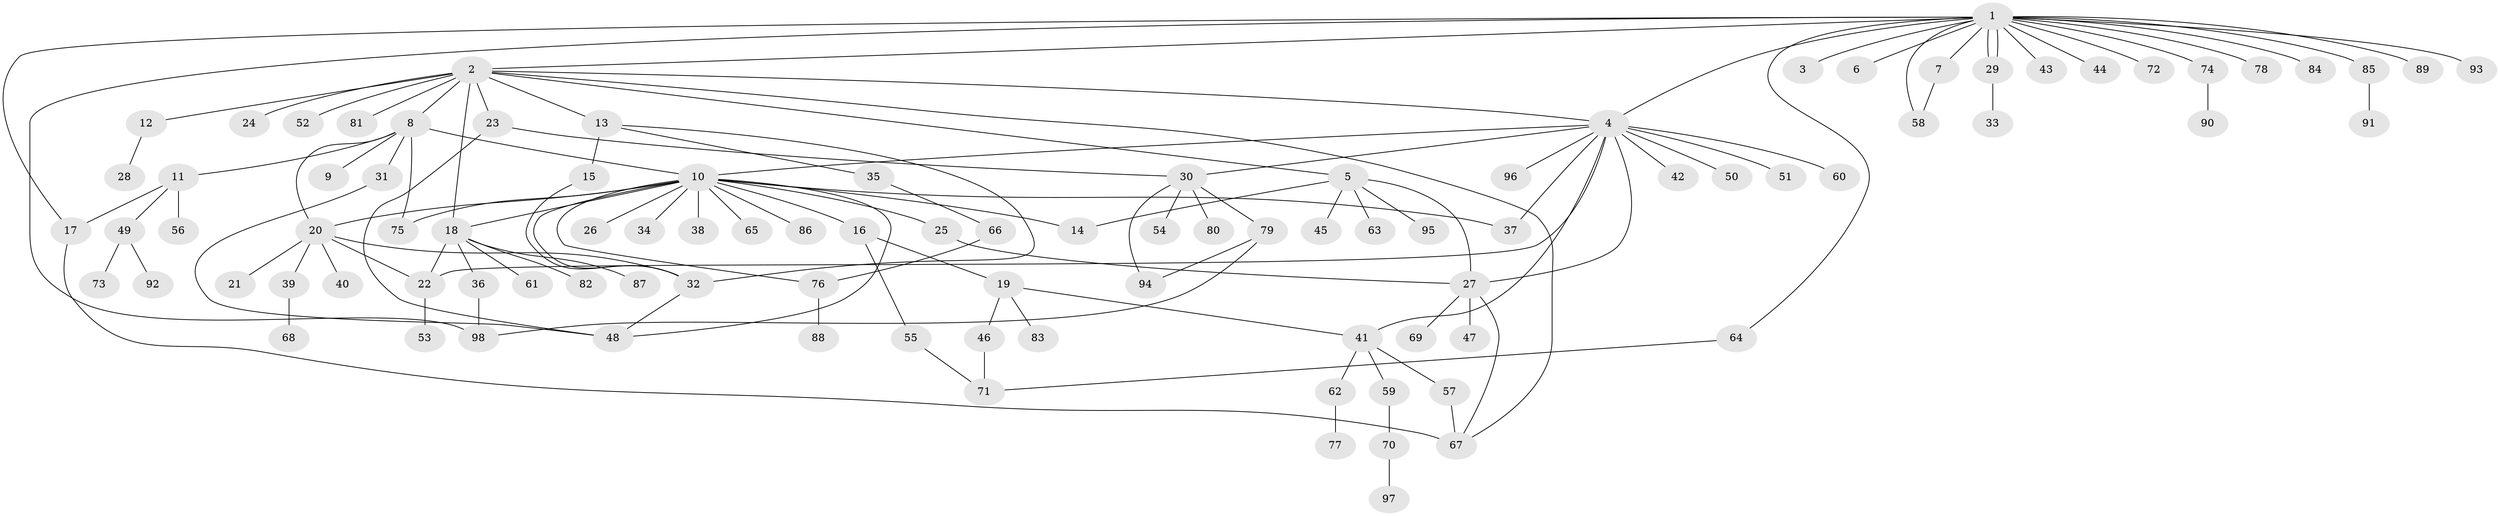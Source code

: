 // coarse degree distribution, {7: 0.025, 9: 0.05, 4: 0.1, 8: 0.025, 5: 0.15, 6: 0.05, 3: 0.15, 1: 0.375, 2: 0.075}
// Generated by graph-tools (version 1.1) at 2025/50/03/04/25 22:50:26]
// undirected, 98 vertices, 128 edges
graph export_dot {
  node [color=gray90,style=filled];
  1;
  2;
  3;
  4;
  5;
  6;
  7;
  8;
  9;
  10;
  11;
  12;
  13;
  14;
  15;
  16;
  17;
  18;
  19;
  20;
  21;
  22;
  23;
  24;
  25;
  26;
  27;
  28;
  29;
  30;
  31;
  32;
  33;
  34;
  35;
  36;
  37;
  38;
  39;
  40;
  41;
  42;
  43;
  44;
  45;
  46;
  47;
  48;
  49;
  50;
  51;
  52;
  53;
  54;
  55;
  56;
  57;
  58;
  59;
  60;
  61;
  62;
  63;
  64;
  65;
  66;
  67;
  68;
  69;
  70;
  71;
  72;
  73;
  74;
  75;
  76;
  77;
  78;
  79;
  80;
  81;
  82;
  83;
  84;
  85;
  86;
  87;
  88;
  89;
  90;
  91;
  92;
  93;
  94;
  95;
  96;
  97;
  98;
  1 -- 2;
  1 -- 3;
  1 -- 4;
  1 -- 6;
  1 -- 7;
  1 -- 17;
  1 -- 29;
  1 -- 29;
  1 -- 43;
  1 -- 44;
  1 -- 58;
  1 -- 64;
  1 -- 72;
  1 -- 74;
  1 -- 78;
  1 -- 84;
  1 -- 85;
  1 -- 89;
  1 -- 93;
  1 -- 98;
  2 -- 4;
  2 -- 5;
  2 -- 8;
  2 -- 12;
  2 -- 13;
  2 -- 18;
  2 -- 23;
  2 -- 24;
  2 -- 52;
  2 -- 67;
  2 -- 81;
  4 -- 10;
  4 -- 22;
  4 -- 27;
  4 -- 30;
  4 -- 37;
  4 -- 41;
  4 -- 42;
  4 -- 50;
  4 -- 51;
  4 -- 60;
  4 -- 96;
  5 -- 14;
  5 -- 27;
  5 -- 45;
  5 -- 63;
  5 -- 95;
  7 -- 58;
  8 -- 9;
  8 -- 10;
  8 -- 11;
  8 -- 20;
  8 -- 31;
  8 -- 75;
  10 -- 14;
  10 -- 16;
  10 -- 18;
  10 -- 20;
  10 -- 25;
  10 -- 26;
  10 -- 32;
  10 -- 34;
  10 -- 37;
  10 -- 38;
  10 -- 48;
  10 -- 65;
  10 -- 75;
  10 -- 76;
  10 -- 86;
  11 -- 17;
  11 -- 49;
  11 -- 56;
  12 -- 28;
  13 -- 15;
  13 -- 32;
  13 -- 35;
  15 -- 32;
  16 -- 19;
  16 -- 55;
  17 -- 67;
  18 -- 22;
  18 -- 36;
  18 -- 61;
  18 -- 82;
  18 -- 87;
  19 -- 41;
  19 -- 46;
  19 -- 83;
  20 -- 21;
  20 -- 22;
  20 -- 32;
  20 -- 39;
  20 -- 40;
  22 -- 53;
  23 -- 30;
  23 -- 48;
  25 -- 27;
  27 -- 47;
  27 -- 67;
  27 -- 69;
  29 -- 33;
  30 -- 54;
  30 -- 79;
  30 -- 80;
  30 -- 94;
  31 -- 48;
  32 -- 48;
  35 -- 66;
  36 -- 98;
  39 -- 68;
  41 -- 57;
  41 -- 59;
  41 -- 62;
  46 -- 71;
  49 -- 73;
  49 -- 92;
  55 -- 71;
  57 -- 67;
  59 -- 70;
  62 -- 77;
  64 -- 71;
  66 -- 76;
  70 -- 97;
  74 -- 90;
  76 -- 88;
  79 -- 94;
  79 -- 98;
  85 -- 91;
}
